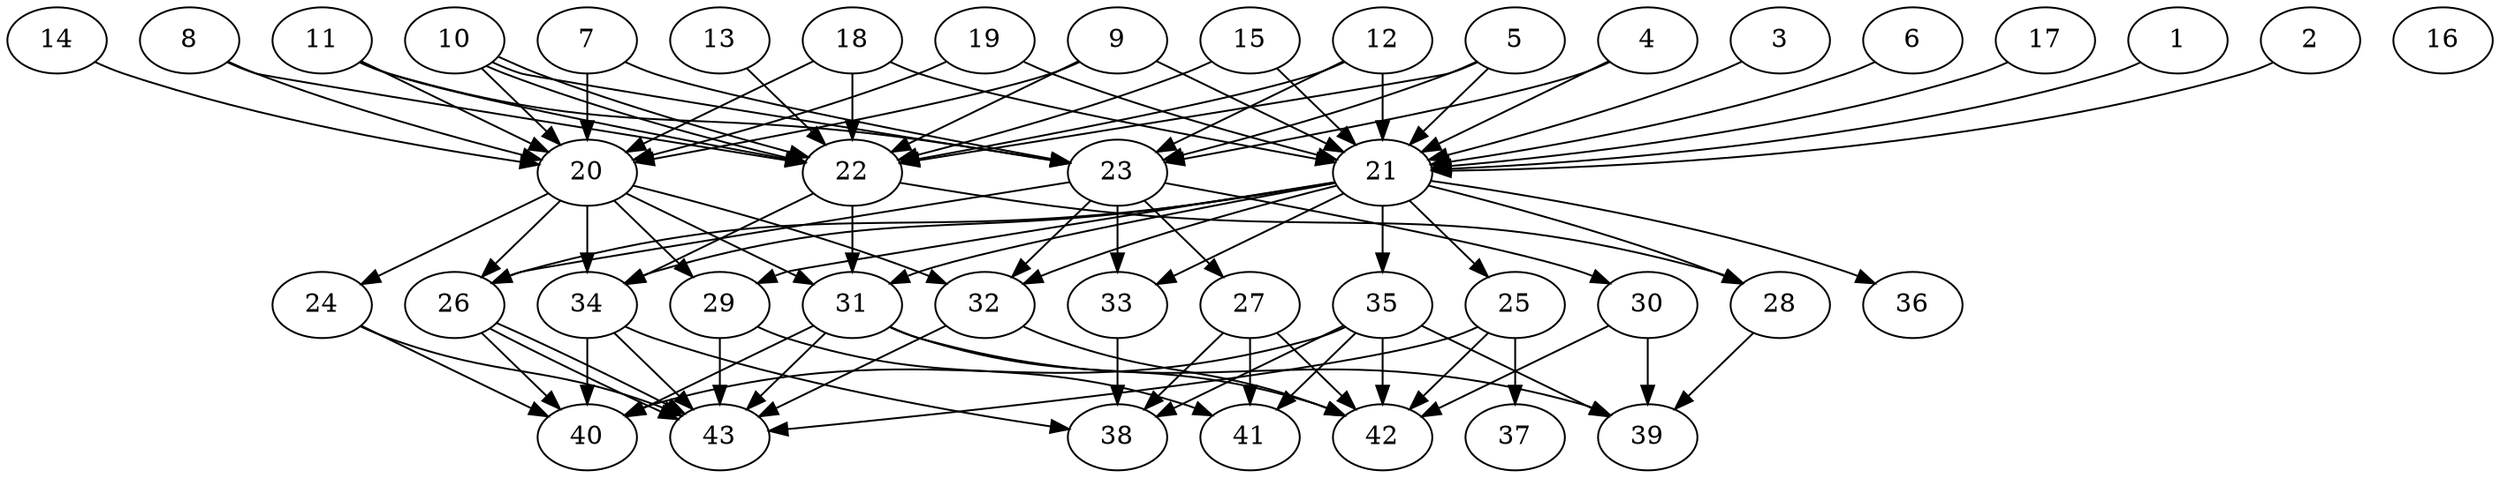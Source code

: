 // DAG (tier=3-complex, mode=compute, n=43, ccr=0.459, fat=0.706, density=0.638, regular=0.244, jump=0.305, mindata=1048576, maxdata=16777216)
// DAG automatically generated by daggen at Sun Aug 24 16:33:34 2025
// /home/ermia/Project/Environments/daggen/bin/daggen --dot --ccr 0.459 --fat 0.706 --regular 0.244 --density 0.638 --jump 0.305 --mindata 1048576 --maxdata 16777216 -n 43 
digraph G {
  1 [size="1854498313546296721408", alpha="0.19", expect_size="927249156773148360704"]
  1 -> 21 [size ="1207556932370432"]
  2 [size="800899657746216", alpha="0.16", expect_size="400449828873108"]
  2 -> 21 [size ="49452387663872"]
  3 [size="212439330555997192192", alpha="0.08", expect_size="106219665277998596096"]
  3 -> 21 [size ="284826200440832"]
  4 [size="341542299240249920", alpha="0.18", expect_size="170771149620124960"]
  4 -> 21 [size ="203140552982528"]
  4 -> 23 [size ="203140552982528"]
  5 [size="4424487601913129336832", alpha="0.17", expect_size="2212243800956564668416"]
  5 -> 21 [size ="2156082172526592"]
  5 -> 22 [size ="2156082172526592"]
  5 -> 23 [size ="2156082172526592"]
  6 [size="3729251497439517474816", alpha="0.16", expect_size="1864625748719758737408"]
  6 -> 21 [size ="1923849532735488"]
  7 [size="32454432759218176000", alpha="0.18", expect_size="16227216379609088000"]
  7 -> 20 [size ="81396550860800"]
  7 -> 23 [size ="81396550860800"]
  8 [size="330817158490479424", alpha="0.18", expect_size="165408579245239712"]
  8 -> 20 [size ="129561211699200"]
  8 -> 22 [size ="129561211699200"]
  9 [size="17557200966132152", alpha="0.08", expect_size="8778600483066076"]
  9 -> 20 [size ="303199055511552"]
  9 -> 21 [size ="303199055511552"]
  9 -> 22 [size ="303199055511552"]
  10 [size="4398046511104000000", alpha="0.07", expect_size="2199023255552000000"]
  10 -> 20 [size ="21474836480000"]
  10 -> 22 [size ="21474836480000"]
  10 -> 22 [size ="21474836480000"]
  10 -> 23 [size ="21474836480000"]
  11 [size="62961191667892224000", alpha="0.09", expect_size="31480595833946112000"]
  11 -> 20 [size ="126611147980800"]
  11 -> 22 [size ="126611147980800"]
  11 -> 23 [size ="126611147980800"]
  12 [size="475264914783956107264", alpha="0.08", expect_size="237632457391978053632"]
  12 -> 21 [size ="487207341129728"]
  12 -> 22 [size ="487207341129728"]
  12 -> 23 [size ="487207341129728"]
  13 [size="784130313232480896", alpha="0.17", expect_size="392065156616240448"]
  13 -> 22 [size ="2020567364403200"]
  14 [size="186817798610452128", alpha="0.05", expect_size="93408899305226064"]
  14 -> 20 [size ="80043434835968"]
  15 [size="4144159879781200953344", alpha="0.03", expect_size="2072079939890600476672"]
  15 -> 21 [size ="2064021998010368"]
  15 -> 22 [size ="2064021998010368"]
  16 [size="17695083796533612", alpha="0.07", expect_size="8847541898266806"]
  17 [size="31454646201205052", alpha="0.10", expect_size="15727323100602526"]
  17 -> 21 [size ="534859533516800"]
  18 [size="83300702948817472", alpha="0.19", expect_size="41650351474408736"]
  18 -> 20 [size ="1330718651187200"]
  18 -> 21 [size ="1330718651187200"]
  18 -> 22 [size ="1330718651187200"]
  19 [size="3406729526561373696", alpha="0.06", expect_size="1703364763280686848"]
  19 -> 20 [size ="1747685577064448"]
  19 -> 21 [size ="1747685577064448"]
  20 [size="4103869354238541824000", alpha="0.18", expect_size="2051934677119270912000"]
  20 -> 24 [size ="2050622278860800"]
  20 -> 26 [size ="2050622278860800"]
  20 -> 29 [size ="2050622278860800"]
  20 -> 31 [size ="2050622278860800"]
  20 -> 32 [size ="2050622278860800"]
  20 -> 34 [size ="2050622278860800"]
  21 [size="3704632562556102144", alpha="0.17", expect_size="1852316281278051072"]
  21 -> 25 [size ="1238143449694208"]
  21 -> 26 [size ="1238143449694208"]
  21 -> 28 [size ="1238143449694208"]
  21 -> 29 [size ="1238143449694208"]
  21 -> 31 [size ="1238143449694208"]
  21 -> 32 [size ="1238143449694208"]
  21 -> 33 [size ="1238143449694208"]
  21 -> 34 [size ="1238143449694208"]
  21 -> 35 [size ="1238143449694208"]
  21 -> 36 [size ="1238143449694208"]
  22 [size="49028098096481320", alpha="0.15", expect_size="24514049048240660"]
  22 -> 28 [size ="1530862919221248"]
  22 -> 31 [size ="1530862919221248"]
  22 -> 34 [size ="1530862919221248"]
  23 [size="17234646146158646", alpha="0.11", expect_size="8617323073079323"]
  23 -> 26 [size ="731001965772800"]
  23 -> 27 [size ="731001965772800"]
  23 -> 30 [size ="731001965772800"]
  23 -> 32 [size ="731001965772800"]
  23 -> 33 [size ="731001965772800"]
  24 [size="100417642146708720", alpha="0.06", expect_size="50208821073354360"]
  24 -> 40 [size ="1627532902268928"]
  24 -> 43 [size ="1627532902268928"]
  25 [size="74711018654897360", alpha="0.12", expect_size="37355509327448680"]
  25 -> 37 [size ="1722351016214528"]
  25 -> 42 [size ="1722351016214528"]
  25 -> 43 [size ="1722351016214528"]
  26 [size="38593863166364056", alpha="0.10", expect_size="19296931583182028"]
  26 -> 40 [size ="897393562222592"]
  26 -> 43 [size ="897393562222592"]
  26 -> 43 [size ="897393562222592"]
  27 [size="9375000515015730", alpha="0.03", expect_size="4687500257507865"]
  27 -> 38 [size ="154744861491200"]
  27 -> 41 [size ="154744861491200"]
  27 -> 42 [size ="154744861491200"]
  28 [size="37269123849217440", alpha="0.08", expect_size="18634561924608720"]
  28 -> 39 [size ="1048887418683392"]
  29 [size="1477685819470718464", alpha="0.06", expect_size="738842909735359232"]
  29 -> 41 [size ="596277028978688"]
  29 -> 43 [size ="596277028978688"]
  30 [size="249608615776344320", alpha="0.16", expect_size="124804307888172160"]
  30 -> 39 [size ="193998983528448"]
  30 -> 42 [size ="193998983528448"]
  31 [size="63931273523127616", alpha="0.10", expect_size="31965636761563808"]
  31 -> 39 [size ="1022231752736768"]
  31 -> 40 [size ="1022231752736768"]
  31 -> 42 [size ="1022231752736768"]
  31 -> 43 [size ="1022231752736768"]
  32 [size="3885033384594890555392", alpha="0.16", expect_size="1942516692297445277696"]
  32 -> 42 [size ="1977059882565632"]
  32 -> 43 [size ="1977059882565632"]
  33 [size="3164351329754458112", alpha="0.09", expect_size="1582175664877229056"]
  33 -> 38 [size ="1667029555740672"]
  34 [size="69599379076323213312", alpha="0.08", expect_size="34799689538161606656"]
  34 -> 38 [size ="135361002995712"]
  34 -> 40 [size ="135361002995712"]
  34 -> 43 [size ="135361002995712"]
  35 [size="92515594497726608", alpha="0.12", expect_size="46257797248863304"]
  35 -> 38 [size ="1914460272852992"]
  35 -> 39 [size ="1914460272852992"]
  35 -> 40 [size ="1914460272852992"]
  35 -> 41 [size ="1914460272852992"]
  35 -> 42 [size ="1914460272852992"]
  36 [size="83948503673155354624", alpha="0.14", expect_size="41974251836577677312"]
  37 [size="475041633838108480", alpha="0.14", expect_size="237520816919054240"]
  38 [size="9086144860178456", alpha="0.05", expect_size="4543072430089228"]
  39 [size="3067941373781999616", alpha="0.19", expect_size="1533970686890999808"]
  40 [size="33714493031764452", alpha="0.18", expect_size="16857246515882226"]
  41 [size="33041685902101728", alpha="0.06", expect_size="16520842951050864"]
  42 [size="100791218729829216", alpha="0.01", expect_size="50395609364914608"]
  43 [size="1496440278574170112", alpha="0.04", expect_size="748220139287085056"]
}